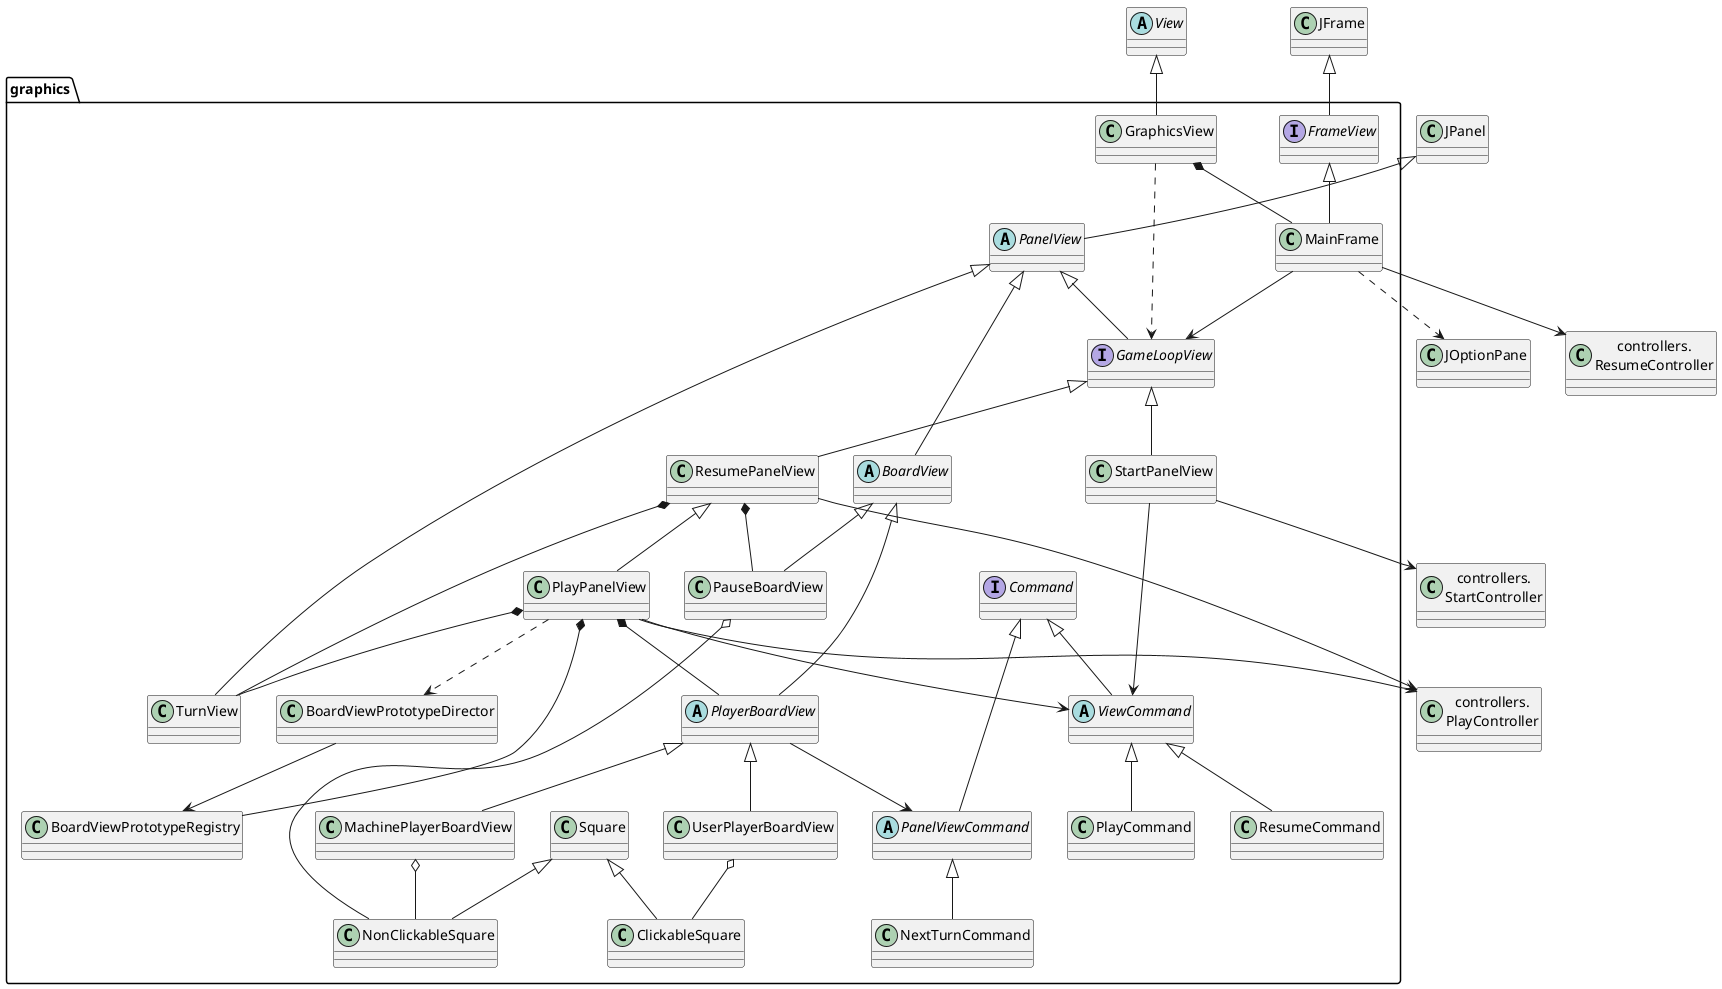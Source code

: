 @startuml connect4.connect4.views.graphics
interface graphics.FrameView
class graphics.MainFrame
interface graphics.GameLoopView
abstract class graphics.BoardView
class graphics.BoardViewPrototypeDirector
class graphics.BoardViewPrototypeRegistry
interface graphics.Command
abstract class graphics.PanelViewCommand
abstract class graphics.ViewCommand
class graphics.GraphicsView
class graphics.MachinePlayerBoardView
class graphics.NextTurnCommand
class graphics.PlayCommand
class graphics.PlayPanelView
class graphics.ResumePanelView
class graphics.ResumeCommand
class graphics.Square
class graphics.ClickableSquare
class graphics.NonClickableSquare
class graphics.StartPanelView
class graphics.TurnView
class graphics.UserPlayerBoardView
class graphics.PauseBoardView
abstract class graphics.PanelView
abstract class graphics.PlayerBoardView

class JFrame
JFrame <|-- FrameView
FrameView <|-- MainFrame
GraphicsView *-- MainFrame
class ResumeController as "controllers.\nResumeController"

MainFrame --> ResumeController

class StartController as "controllers.\nStartController"

StartPanelView --> StartController

class PlayController as "controllers.\nPlayController"

PlayPanelView --> PlayController

ResumePanelView --> PlayController

abstract class View
View <|-- GraphicsView

class JOptionPane
MainFrame ..> JOptionPane

JPanel <|-- PanelView
PanelView <|-- GameLoopView
GameLoopView <|-- StartPanelView
ResumePanelView <|-- PlayPanelView
GameLoopView <|-- ResumePanelView
PanelView <|-- BoardView
PanelView <|-- TurnView

GraphicsView ..> GameLoopView
MainFrame --> GameLoopView

PlayPanelView *-- PlayerBoardView
PlayPanelView *-- TurnView
PlayPanelView *-- BoardViewPrototypeRegistry
PlayPanelView ..> BoardViewPrototypeDirector
BoardViewPrototypeDirector --> BoardViewPrototypeRegistry

ResumePanelView *-- PauseBoardView
ResumePanelView *-- TurnView

StartPanelView --> ViewCommand
PlayPanelView --> ViewCommand

Command <|-- PanelViewCommand
PanelViewCommand <|-- NextTurnCommand
Command <|-- ViewCommand
ViewCommand <|-- PlayCommand
ViewCommand <|-- ResumeCommand

BoardView <|-- PlayerBoardView
PlayerBoardView <|-- MachinePlayerBoardView
PlayerBoardView <|-- UserPlayerBoardView
BoardView <|-- PauseBoardView
MachinePlayerBoardView o-- NonClickableSquare
UserPlayerBoardView o-- ClickableSquare
PauseBoardView o-- NonClickableSquare
Square <|-- ClickableSquare
Square <|-- NonClickableSquare

PlayerBoardView --> PanelViewCommand

@enduml
